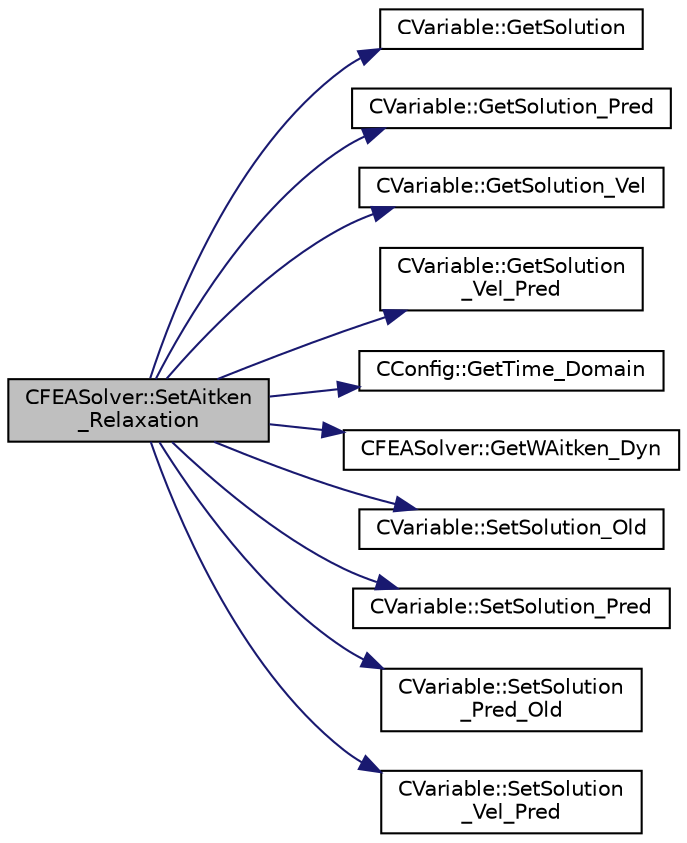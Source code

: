 digraph "CFEASolver::SetAitken_Relaxation"
{
 // LATEX_PDF_SIZE
  edge [fontname="Helvetica",fontsize="10",labelfontname="Helvetica",labelfontsize="10"];
  node [fontname="Helvetica",fontsize="10",shape=record];
  rankdir="LR";
  Node1 [label="CFEASolver::SetAitken\l_Relaxation",height=0.2,width=0.4,color="black", fillcolor="grey75", style="filled", fontcolor="black",tooltip="Aitken's relaxation of the solution."];
  Node1 -> Node2 [color="midnightblue",fontsize="10",style="solid",fontname="Helvetica"];
  Node2 [label="CVariable::GetSolution",height=0.2,width=0.4,color="black", fillcolor="white", style="filled",URL="$classCVariable.html#a261483e39c23c1de7cb9aea7e917c121",tooltip="Get the solution."];
  Node1 -> Node3 [color="midnightblue",fontsize="10",style="solid",fontname="Helvetica"];
  Node3 [label="CVariable::GetSolution_Pred",height=0.2,width=0.4,color="black", fillcolor="white", style="filled",URL="$classCVariable.html#aea48aeef62d1f699f078e3295ce27c02",tooltip="A virtual member. Get the solution at time n."];
  Node1 -> Node4 [color="midnightblue",fontsize="10",style="solid",fontname="Helvetica"];
  Node4 [label="CVariable::GetSolution_Vel",height=0.2,width=0.4,color="black", fillcolor="white", style="filled",URL="$classCVariable.html#ae403ee21871629716cbabead1c587dac",tooltip="Get the velocity (Structural Analysis)."];
  Node1 -> Node5 [color="midnightblue",fontsize="10",style="solid",fontname="Helvetica"];
  Node5 [label="CVariable::GetSolution\l_Vel_Pred",height=0.2,width=0.4,color="black", fillcolor="white", style="filled",URL="$classCVariable.html#af131195e6569dacff0c2ab9673f1018c",tooltip="A virtual member. Get the velocity solution predictor."];
  Node1 -> Node6 [color="midnightblue",fontsize="10",style="solid",fontname="Helvetica"];
  Node6 [label="CConfig::GetTime_Domain",height=0.2,width=0.4,color="black", fillcolor="white", style="filled",URL="$classCConfig.html#a85d2e3cf43b77c63642c40c235b853f3",tooltip="Check if the multizone problem is solved for time domain."];
  Node1 -> Node7 [color="midnightblue",fontsize="10",style="solid",fontname="Helvetica"];
  Node7 [label="CFEASolver::GetWAitken_Dyn",height=0.2,width=0.4,color="black", fillcolor="white", style="filled",URL="$classCFEASolver.html#aa0d2695e9e9d6e40327674d9091480d7",tooltip="Retrieve the value of the dynamic Aitken relaxation factor."];
  Node1 -> Node8 [color="midnightblue",fontsize="10",style="solid",fontname="Helvetica"];
  Node8 [label="CVariable::SetSolution_Old",height=0.2,width=0.4,color="black", fillcolor="white", style="filled",URL="$classCVariable.html#a6ee4d8d450971204cc054a33d6473732",tooltip="Set the value of the old solution."];
  Node1 -> Node9 [color="midnightblue",fontsize="10",style="solid",fontname="Helvetica"];
  Node9 [label="CVariable::SetSolution_Pred",height=0.2,width=0.4,color="black", fillcolor="white", style="filled",URL="$classCVariable.html#a9cf459fc77ac29a352f7917b50b096ae",tooltip="A virtual member. Set the value of the old solution."];
  Node1 -> Node10 [color="midnightblue",fontsize="10",style="solid",fontname="Helvetica"];
  Node10 [label="CVariable::SetSolution\l_Pred_Old",height=0.2,width=0.4,color="black", fillcolor="white", style="filled",URL="$classCVariable.html#aa87873f92db682ed830b7c987336f5ef",tooltip="A virtual member. Set the value of the old solution."];
  Node1 -> Node11 [color="midnightblue",fontsize="10",style="solid",fontname="Helvetica"];
  Node11 [label="CVariable::SetSolution\l_Vel_Pred",height=0.2,width=0.4,color="black", fillcolor="white", style="filled",URL="$classCVariable.html#a770bd5cf8fc7dad248968cbc8b1c7d4c",tooltip="A virtual member. Set the value of the velocity solution predictor."];
}
